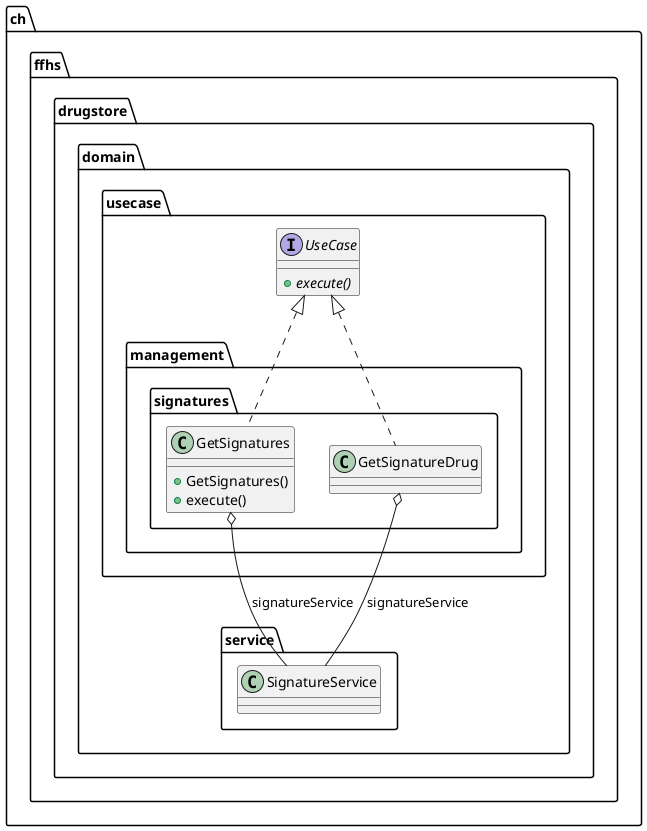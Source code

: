 @startuml

  namespace ch.ffhs.drugstore {
    namespace domain.usecase {
      namespace management.signatures {
        interface ch.ffhs.drugstore.domain.usecase.UseCase {
                  {abstract} + execute()
              }
      }
    }
  }
  

  namespace ch.ffhs.drugstore {
    namespace domain.usecase {
      namespace management.signatures {
        class ch.ffhs.drugstore.domain.usecase.management.signatures.GetSignatures {
            + GetSignatures()
            + execute()
        }
      }
    }
  }
  

  ch.ffhs.drugstore.domain.usecase.management.signatures.GetSignatureDrug .up.|> ch.ffhs.drugstore.domain.usecase.UseCase
  ch.ffhs.drugstore.domain.usecase.management.signatures.GetSignatureDrug o-- ch.ffhs.drugstore.domain.service.SignatureService : signatureService
  ch.ffhs.drugstore.domain.usecase.management.signatures.GetSignatures .up.|> ch.ffhs.drugstore.domain.usecase.UseCase
  ch.ffhs.drugstore.domain.usecase.management.signatures.GetSignatures o-- ch.ffhs.drugstore.domain.service.SignatureService : signatureService


@enduml
